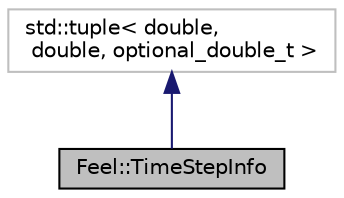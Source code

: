 digraph "Feel::TimeStepInfo"
{
 // LATEX_PDF_SIZE
  edge [fontname="Helvetica",fontsize="10",labelfontname="Helvetica",labelfontsize="10"];
  node [fontname="Helvetica",fontsize="10",shape=record];
  Node1 [label="Feel::TimeStepInfo",height=0.2,width=0.4,color="black", fillcolor="grey75", style="filled", fontcolor="black",tooltip="class that stores time step information:"];
  Node2 -> Node1 [dir="back",color="midnightblue",fontsize="10",style="solid",fontname="Helvetica"];
  Node2 [label="std::tuple\< double,\l double, optional_double_t \>",height=0.2,width=0.4,color="grey75", fillcolor="white", style="filled",tooltip=" "];
}
